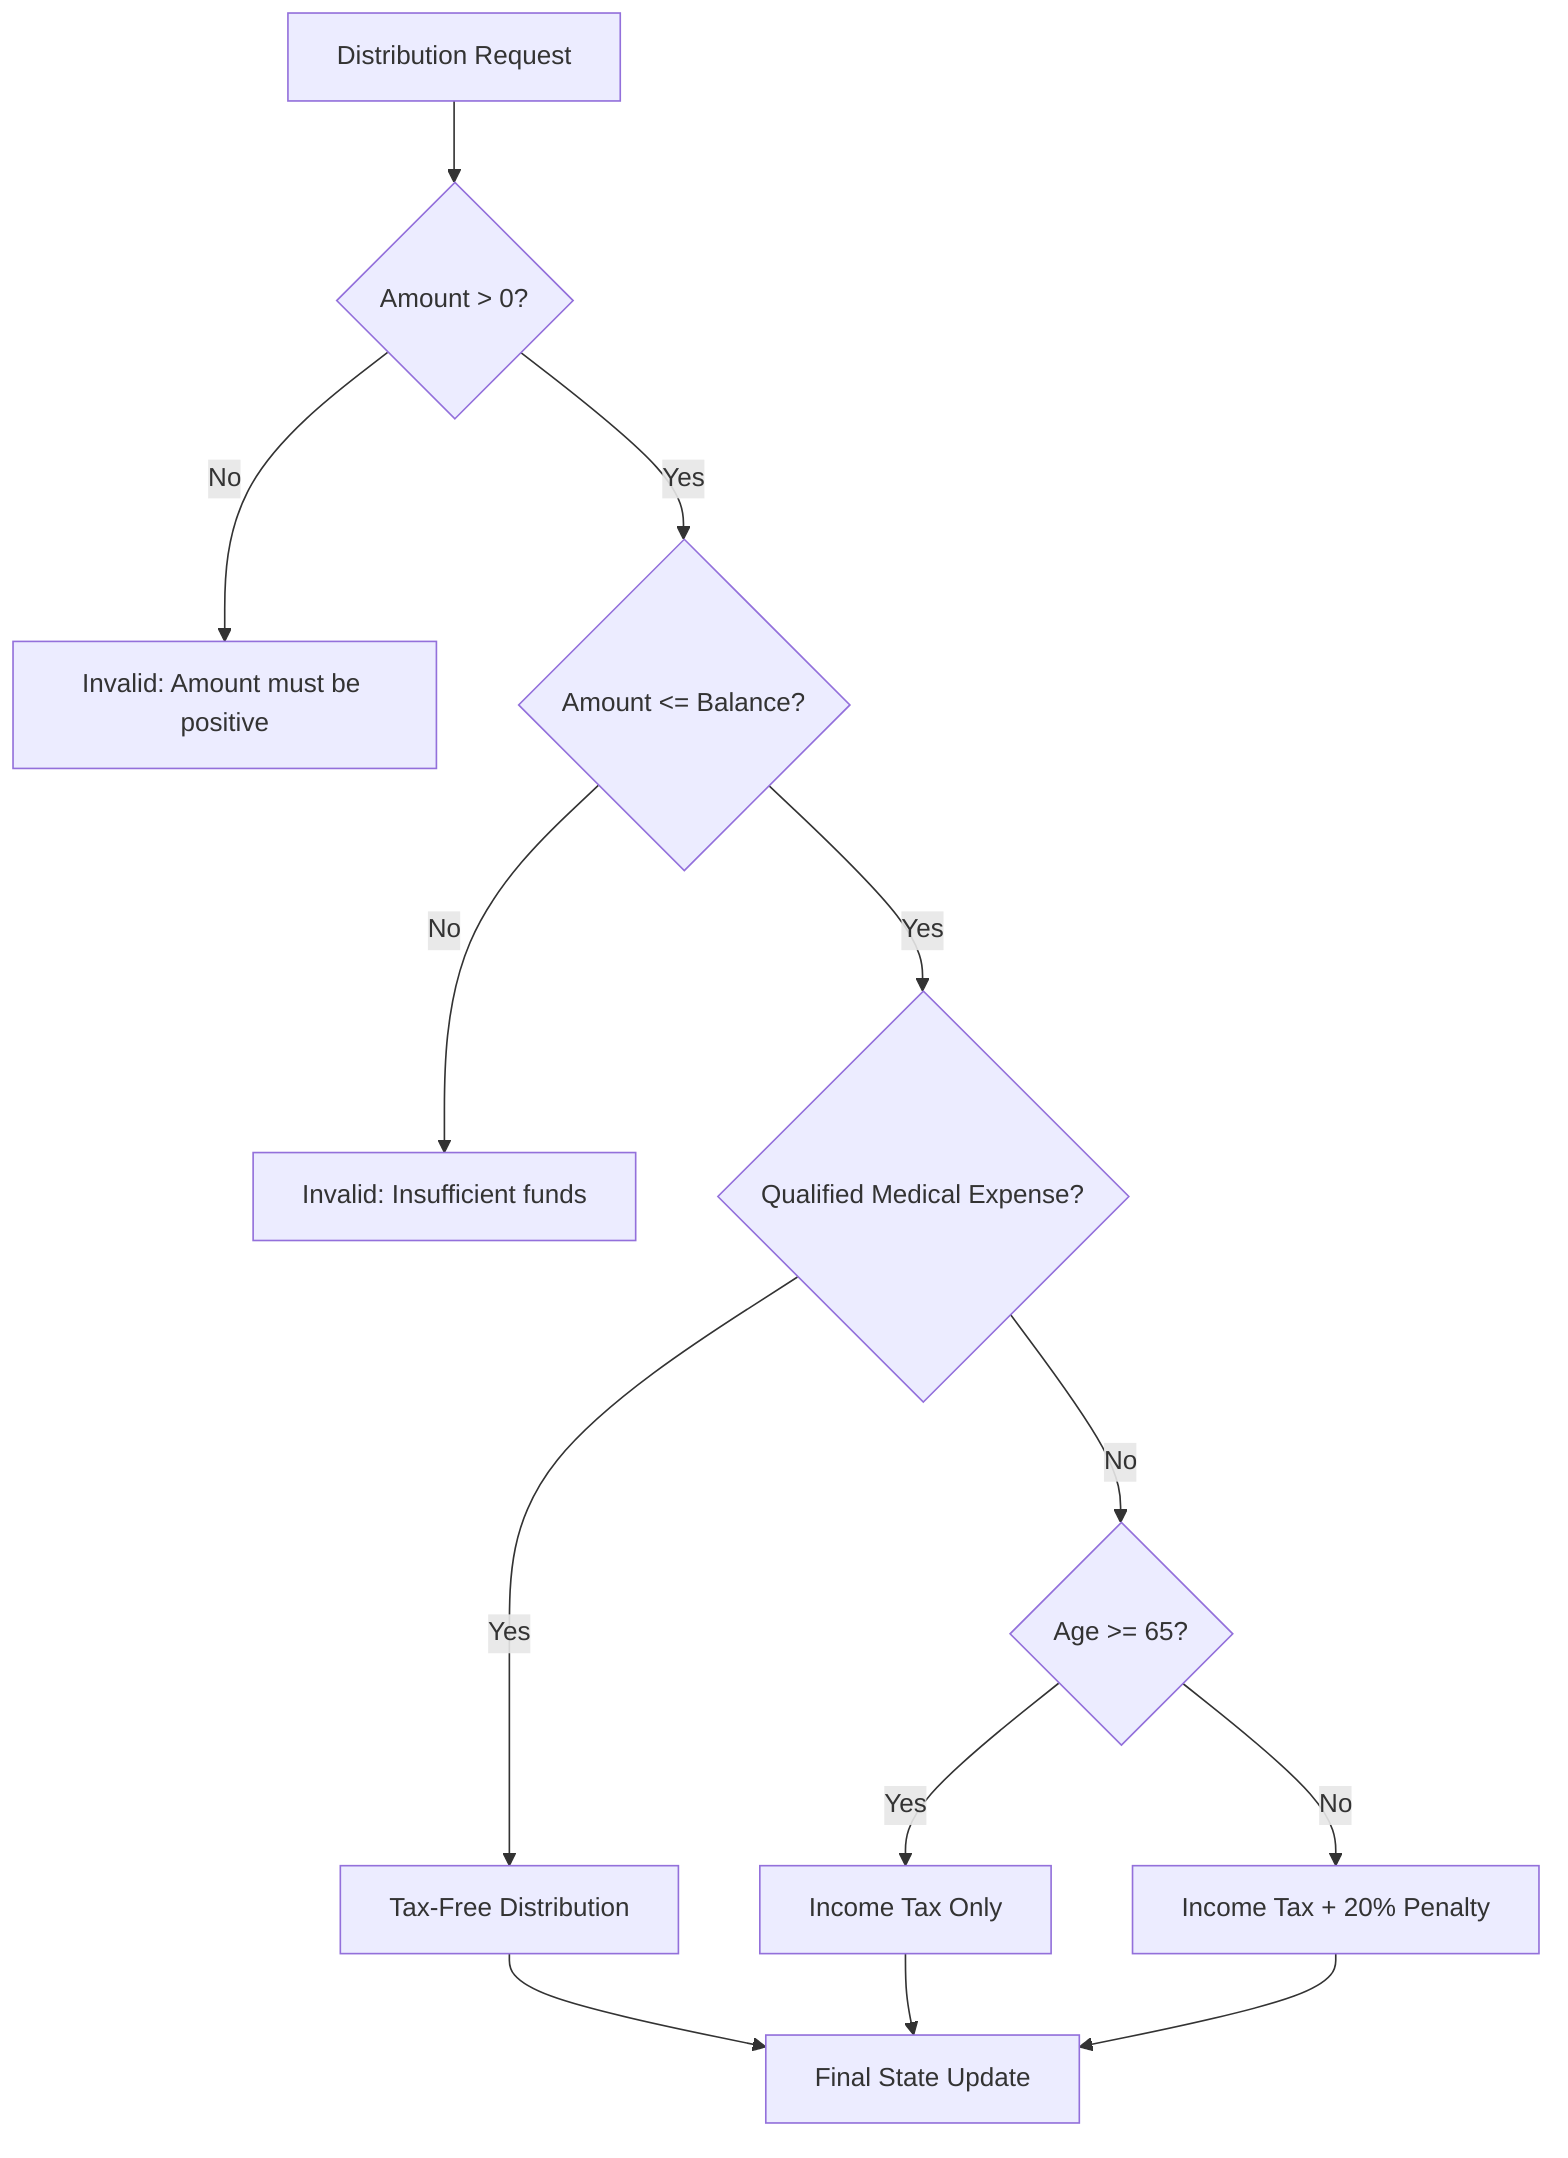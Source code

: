 graph TD
    A[Distribution Request] --> B{Amount > 0?}
    B -->|No| C[Invalid: Amount must be positive]
    B -->|Yes| D{Amount <= Balance?}
    D -->|No| E[Invalid: Insufficient funds]
    D -->|Yes| F{Qualified Medical Expense?}
    F -->|Yes| G[Tax-Free Distribution]
    F -->|No| H{Age >= 65?}
    H -->|Yes| I[Income Tax Only]
    H -->|No| J[Income Tax + 20% Penalty]
    
    G --> K[Final State Update]
    I --> K
    J --> K